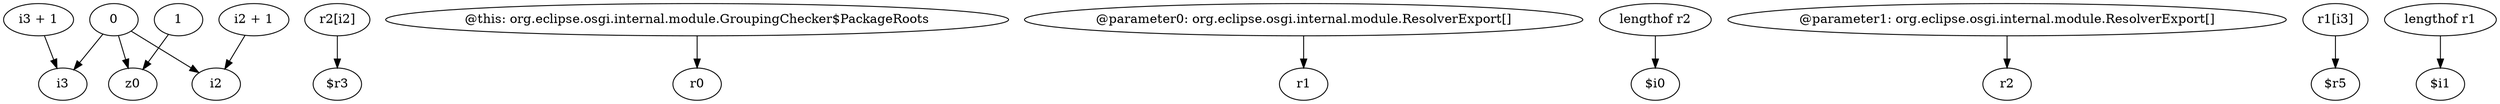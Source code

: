 digraph g {
0[label="i3 + 1"]
1[label="i3"]
0->1[label=""]
2[label="r2[i2]"]
3[label="$r3"]
2->3[label=""]
4[label="0"]
5[label="z0"]
4->5[label=""]
6[label="1"]
6->5[label=""]
7[label="@this: org.eclipse.osgi.internal.module.GroupingChecker$PackageRoots"]
8[label="r0"]
7->8[label=""]
9[label="@parameter0: org.eclipse.osgi.internal.module.ResolverExport[]"]
10[label="r1"]
9->10[label=""]
11[label="i2 + 1"]
12[label="i2"]
11->12[label=""]
4->1[label=""]
13[label="lengthof r2"]
14[label="$i0"]
13->14[label=""]
15[label="@parameter1: org.eclipse.osgi.internal.module.ResolverExport[]"]
16[label="r2"]
15->16[label=""]
17[label="r1[i3]"]
18[label="$r5"]
17->18[label=""]
19[label="lengthof r1"]
20[label="$i1"]
19->20[label=""]
4->12[label=""]
}